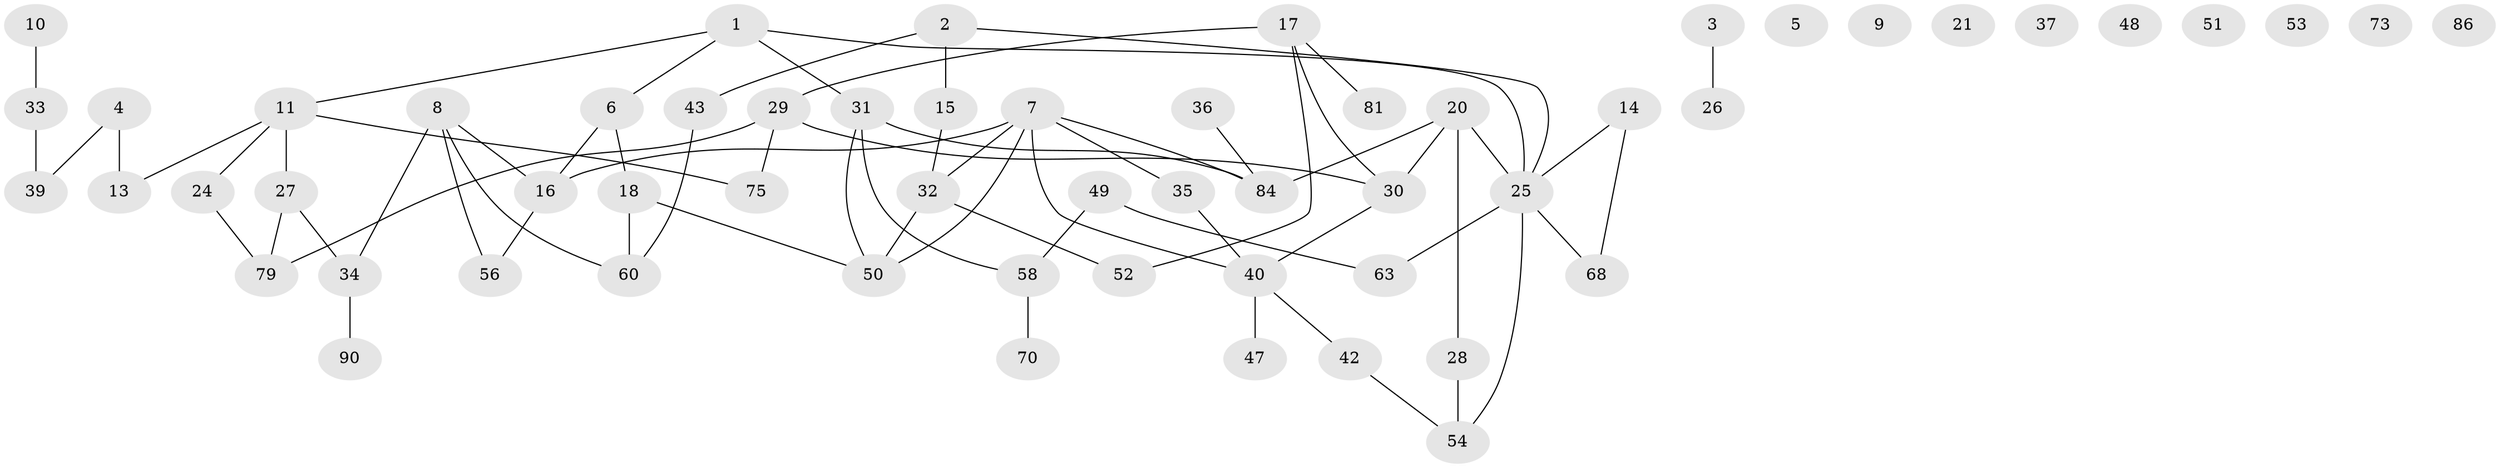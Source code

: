 // original degree distribution, {4: 0.08888888888888889, 2: 0.26666666666666666, 1: 0.2222222222222222, 0: 0.08888888888888889, 3: 0.26666666666666666, 6: 0.022222222222222223, 5: 0.044444444444444446}
// Generated by graph-tools (version 1.1) at 2025/41/03/06/25 10:41:24]
// undirected, 58 vertices, 68 edges
graph export_dot {
graph [start="1"]
  node [color=gray90,style=filled];
  1 [super="+46"];
  2 [super="+23"];
  3 [super="+19"];
  4 [super="+22"];
  5;
  6 [super="+55"];
  7 [super="+69"];
  8 [super="+12"];
  9;
  10 [super="+80"];
  11 [super="+65"];
  13;
  14 [super="+45"];
  15 [super="+83"];
  16 [super="+78"];
  17 [super="+57"];
  18 [super="+64"];
  20 [super="+71"];
  21;
  24 [super="+44"];
  25 [super="+61"];
  26;
  27;
  28;
  29 [super="+76"];
  30 [super="+82"];
  31 [super="+38"];
  32 [super="+85"];
  33 [super="+72"];
  34 [super="+74"];
  35 [super="+59"];
  36;
  37;
  39;
  40 [super="+41"];
  42 [super="+77"];
  43;
  47 [super="+66"];
  48;
  49;
  50 [super="+62"];
  51;
  52;
  53;
  54;
  56;
  58 [super="+89"];
  60;
  63 [super="+67"];
  68;
  70;
  73 [super="+88"];
  75 [super="+87"];
  79;
  81;
  84;
  86;
  90;
  1 -- 6;
  1 -- 11;
  1 -- 31;
  1 -- 25;
  2 -- 43;
  2 -- 25;
  2 -- 15;
  3 -- 26;
  4 -- 13;
  4 -- 39;
  6 -- 18;
  6 -- 16;
  7 -- 32;
  7 -- 16;
  7 -- 50;
  7 -- 84;
  7 -- 40;
  7 -- 35;
  8 -- 16;
  8 -- 56;
  8 -- 34;
  8 -- 60;
  10 -- 33;
  11 -- 13;
  11 -- 24 [weight=2];
  11 -- 75 [weight=2];
  11 -- 27;
  14 -- 25;
  14 -- 68;
  15 -- 32;
  16 -- 56;
  17 -- 29;
  17 -- 81;
  17 -- 52;
  17 -- 30;
  18 -- 50;
  18 -- 60;
  20 -- 25;
  20 -- 28;
  20 -- 84;
  20 -- 30;
  24 -- 79;
  25 -- 54;
  25 -- 68;
  25 -- 63;
  27 -- 79;
  27 -- 34;
  28 -- 54;
  29 -- 75;
  29 -- 30;
  29 -- 79;
  30 -- 40;
  31 -- 50;
  31 -- 58;
  31 -- 84;
  32 -- 50;
  32 -- 52;
  33 -- 39;
  34 -- 90;
  35 -- 40;
  36 -- 84;
  40 -- 42;
  40 -- 47;
  42 -- 54;
  43 -- 60;
  49 -- 58;
  49 -- 63;
  58 -- 70;
}
